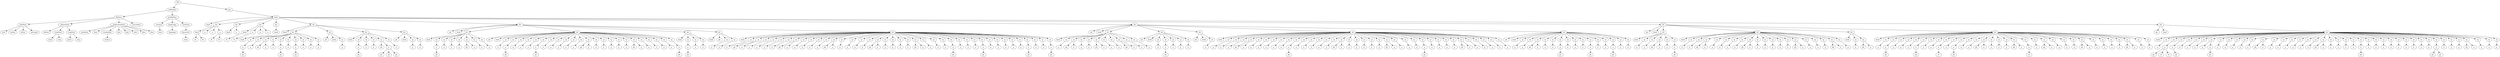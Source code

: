 digraph Tree {
	"t0" [label = "TEI"];
	"t1" [label = "teiHeader"];
	"t2" [label = "fileDesc"];
	"t3" [label = "titleStmt"];
	"t4" [label = "title"];
	"t5" [label = "author"];
	"t6" [label = "editor"];
	"t7" [label = "principal"];
	"t8" [label = "editionStmt"];
	"t9" [label = "edition"];
	"t10" [label = "respStmt"];
	"t11" [label = "name"];
	"t12" [label = "resp"];
	"t13" [label = "respStmt"];
	"t14" [label = "name"];
	"t15" [label = "resp"];
	"t16" [label = "publicationStmt"];
	"t17" [label = "publisher"];
	"t18" [label = "date"];
	"t19" [label = "availability"];
	"t20" [label = "licence"];
	"t21" [label = "idno"];
	"t22" [label = "idno"];
	"t23" [label = "idno"];
	"t24" [label = "idno"];
	"t25" [label = "idno"];
	"t26" [label = "sourceDesc"];
	"t27" [label = "profileDesc"];
	"t28" [label = "creation"];
	"t29" [label = "date"];
	"t30" [label = "langUsage"];
	"t31" [label = "language"];
	"t32" [label = "textClass"];
	"t33" [label = "keywords"];
	"t34" [label = "term"];
	"t35" [label = "text"];
	"t36" [label = "body"];
	"t37" [label = "head"];
	"t38" [label = "div"];
	"t39" [label = "head"];
	"t40" [label = "lb"];
	"t41" [label = "lb"];
	"t42" [label = "p"];
	"t43" [label = "p"];
	"t44" [label = "p"];
	"t45" [label = "lb"];
	"t46" [label = "lb"];
	"t47" [label = "div"];
	"t48" [label = "head"];
	"t49" [label = "p"];
	"t50" [label = "div"];
	"t51" [label = "head"];
	"t52" [label = "lb"];
	"t53" [label = "p"];
	"t54" [label = "hi"];
	"t55" [label = "p"];
	"t56" [label = "p"];
	"t57" [label = "div"];
	"t58" [label = "head"];
	"t59" [label = "div"];
	"t60" [label = "head"];
	"t61" [label = "div"];
	"t62" [label = "head"];
	"t63" [label = "sp"];
	"t64" [label = "p"];
	"t65" [label = "pb"];
	"t66" [label = "sp"];
	"t67" [label = "p"];
	"t68" [label = "sp"];
	"t69" [label = "pb"];
	"t70" [label = "p"];
	"t71" [label = "sp"];
	"t72" [label = "p"];
	"t73" [label = "sp"];
	"t74" [label = "p"];
	"t75" [label = "pb"];
	"t76" [label = "sp"];
	"t77" [label = "p"];
	"t78" [label = "sp"];
	"t79" [label = "p"];
	"t80" [label = "pb"];
	"t81" [label = "sp"];
	"t82" [label = "p"];
	"t83" [label = "sp"];
	"t84" [label = "p"];
	"t85" [label = "sp"];
	"t86" [label = "p"];
	"t87" [label = "div"];
	"t88" [label = "pb"];
	"t89" [label = "head"];
	"t90" [label = "sp"];
	"t91" [label = "p"];
	"t92" [label = "div"];
	"t93" [label = "head"];
	"t94" [label = "sp"];
	"t95" [label = "p"];
	"t96" [label = "pb"];
	"t97" [label = "sp"];
	"t98" [label = "p"];
	"t99" [label = "sp"];
	"t100" [label = "p"];
	"t101" [label = "sp"];
	"t102" [label = "pb"];
	"t103" [label = "p"];
	"t104" [label = "pb"];
	"t105" [label = "pb"];
	"t106" [label = "pb"];
	"t107" [label = "sp"];
	"t108" [label = "p"];
	"t109" [label = "div"];
	"t110" [label = "pb"];
	"t111" [label = "head"];
	"t112" [label = "sp"];
	"t113" [label = "p"];
	"t114" [label = "sp"];
	"t115" [label = "p"];
	"t116" [label = "div"];
	"t117" [label = "pb"];
	"t118" [label = "head"];
	"t119" [label = "div"];
	"t120" [label = "head"];
	"t121" [label = "sp"];
	"t122" [label = "p"];
	"t123" [label = "pb"];
	"t124" [label = "sp"];
	"t125" [label = "p"];
	"t126" [label = "sp"];
	"t127" [label = "p"];
	"t128" [label = "sp"];
	"t129" [label = "p"];
	"t130" [label = "sp"];
	"t131" [label = "pb"];
	"t132" [label = "p"];
	"t133" [label = "sp"];
	"t134" [label = "p"];
	"t135" [label = "sp"];
	"t136" [label = "p"];
	"t137" [label = "div"];
	"t138" [label = "pb"];
	"t139" [label = "head"];
	"t140" [label = "sp"];
	"t141" [label = "p"];
	"t142" [label = "sp"];
	"t143" [label = "p"];
	"t144" [label = "pb"];
	"t145" [label = "sp"];
	"t146" [label = "p"];
	"t147" [label = "sp"];
	"t148" [label = "p"];
	"t149" [label = "sp"];
	"t150" [label = "p"];
	"t151" [label = "sp"];
	"t152" [label = "p"];
	"t153" [label = "pb"];
	"t154" [label = "sp"];
	"t155" [label = "p"];
	"t156" [label = "sp"];
	"t157" [label = "p"];
	"t158" [label = "sp"];
	"t159" [label = "p"];
	"t160" [label = "sp"];
	"t161" [label = "p"];
	"t162" [label = "sp"];
	"t163" [label = "p"];
	"t164" [label = "sp"];
	"t165" [label = "pb"];
	"t166" [label = "p"];
	"t167" [label = "sp"];
	"t168" [label = "p"];
	"t169" [label = "sp"];
	"t170" [label = "p"];
	"t171" [label = "sp"];
	"t172" [label = "p"];
	"t173" [label = "sp"];
	"t174" [label = "p"];
	"t175" [label = "sp"];
	"t176" [label = "p"];
	"t177" [label = "sp"];
	"t178" [label = "pb"];
	"t179" [label = "p"];
	"t180" [label = "sp"];
	"t181" [label = "p"];
	"t182" [label = "sp"];
	"t183" [label = "p"];
	"t184" [label = "sp"];
	"t185" [label = "p"];
	"t186" [label = "sp"];
	"t187" [label = "p"];
	"t188" [label = "sp"];
	"t189" [label = "p"];
	"t190" [label = "pb"];
	"t191" [label = "div"];
	"t192" [label = "head"];
	"t193" [label = "sp"];
	"t194" [label = "p"];
	"t195" [label = "pb"];
	"t196" [label = "sp"];
	"t197" [label = "p"];
	"t198" [label = "sp"];
	"t199" [label = "p"];
	"t200" [label = "div"];
	"t201" [label = "head"];
	"t202" [label = "pb"];
	"t203" [label = "sp"];
	"t204" [label = "p"];
	"t205" [label = "sp"];
	"t206" [label = "p"];
	"t207" [label = "div"];
	"t208" [label = "head"];
	"t209" [label = "sp"];
	"t210" [label = "p"];
	"t211" [label = "sp"];
	"t212" [label = "pb"];
	"t213" [label = "p"];
	"t214" [label = "sp"];
	"t215" [label = "p"];
	"t216" [label = "sp"];
	"t217" [label = "p"];
	"t218" [label = "sp"];
	"t219" [label = "p"];
	"t220" [label = "sp"];
	"t221" [label = "p"];
	"t222" [label = "sp"];
	"t223" [label = "pb"];
	"t224" [label = "p"];
	"t225" [label = "sp"];
	"t226" [label = "p"];
	"t227" [label = "sp"];
	"t228" [label = "p"];
	"t229" [label = "sp"];
	"t230" [label = "p"];
	"t231" [label = "sp"];
	"t232" [label = "p"];
	"t233" [label = "sp"];
	"t234" [label = "pb"];
	"t235" [label = "p"];
	"t236" [label = "sp"];
	"t237" [label = "p"];
	"t238" [label = "sp"];
	"t239" [label = "p"];
	"t240" [label = "sp"];
	"t241" [label = "p"];
	"t242" [label = "sp"];
	"t243" [label = "p"];
	"t244" [label = "sp"];
	"t245" [label = "pb"];
	"t246" [label = "p"];
	"t247" [label = "sp"];
	"t248" [label = "p"];
	"t249" [label = "sp"];
	"t250" [label = "p"];
	"t251" [label = "sp"];
	"t252" [label = "p"];
	"t253" [label = "sp"];
	"t254" [label = "p"];
	"t255" [label = "sp"];
	"t256" [label = "pb"];
	"t257" [label = "p"];
	"t258" [label = "sp"];
	"t259" [label = "p"];
	"t260" [label = "sp"];
	"t261" [label = "p"];
	"t262" [label = "sp"];
	"t263" [label = "p"];
	"t264" [label = "sp"];
	"t265" [label = "p"];
	"t266" [label = "pb"];
	"t267" [label = "sp"];
	"t268" [label = "p"];
	"t269" [label = "sp"];
	"t270" [label = "p"];
	"t271" [label = "sp"];
	"t272" [label = "p"];
	"t273" [label = "sp"];
	"t274" [label = "p"];
	"t275" [label = "pb"];
	"t276" [label = "sp"];
	"t277" [label = "p"];
	"t278" [label = "sp"];
	"t279" [label = "p"];
	"t280" [label = "sp"];
	"t281" [label = "p"];
	"t282" [label = "sp"];
	"t283" [label = "p"];
	"t284" [label = "sp"];
	"t285" [label = "p"];
	"t286" [label = "sp"];
	"t287" [label = "p"];
	"t288" [label = "pb"];
	"t289" [label = "sp"];
	"t290" [label = "p"];
	"t291" [label = "sp"];
	"t292" [label = "p"];
	"t293" [label = "sp"];
	"t294" [label = "p"];
	"t295" [label = "pb"];
	"t296" [label = "div"];
	"t297" [label = "pb"];
	"t298" [label = "head"];
	"t299" [label = "div"];
	"t300" [label = "head"];
	"t301" [label = "sp"];
	"t302" [label = "p"];
	"t303" [label = "sp"];
	"t304" [label = "pb"];
	"t305" [label = "p"];
	"t306" [label = "sp"];
	"t307" [label = "p"];
	"t308" [label = "sp"];
	"t309" [label = "p"];
	"t310" [label = "sp"];
	"t311" [label = "pb"];
	"t312" [label = "p"];
	"t313" [label = "sp"];
	"t314" [label = "p"];
	"t315" [label = "sp"];
	"t316" [label = "p"];
	"t317" [label = "sp"];
	"t318" [label = "pb"];
	"t319" [label = "p"];
	"t320" [label = "sp"];
	"t321" [label = "p"];
	"t322" [label = "sp"];
	"t323" [label = "p"];
	"t324" [label = "div"];
	"t325" [label = "pb"];
	"t326" [label = "head"];
	"t327" [label = "sp"];
	"t328" [label = "p"];
	"t329" [label = "sp"];
	"t330" [label = "p"];
	"t331" [label = "pb"];
	"t332" [label = "sp"];
	"t333" [label = "p"];
	"t334" [label = "sp"];
	"t335" [label = "p"];
	"t336" [label = "sp"];
	"t337" [label = "p"];
	"t338" [label = "div"];
	"t339" [label = "pb"];
	"t340" [label = "head"];
	"t341" [label = "sp"];
	"t342" [label = "p"];
	"t343" [label = "div"];
	"t344" [label = "head"];
	"t345" [label = "sp"];
	"t346" [label = "p"];
	"t347" [label = "sp"];
	"t348" [label = "p"];
	"t349" [label = "sp"];
	"t350" [label = "p"];
	"t351" [label = "sp"];
	"t352" [label = "pb"];
	"t353" [label = "p"];
	"t354" [label = "sp"];
	"t355" [label = "p"];
	"t356" [label = "sp"];
	"t357" [label = "p"];
	"t358" [label = "sp"];
	"t359" [label = "p"];
	"t360" [label = "sp"];
	"t361" [label = "p"];
	"t362" [label = "sp"];
	"t363" [label = "p"];
	"t364" [label = "sp"];
	"t365" [label = "p"];
	"t366" [label = "pb"];
	"t367" [label = "sp"];
	"t368" [label = "p"];
	"t369" [label = "sp"];
	"t370" [label = "p"];
	"t371" [label = "sp"];
	"t372" [label = "p"];
	"t373" [label = "sp"];
	"t374" [label = "p"];
	"t375" [label = "sp"];
	"t376" [label = "p"];
	"t377" [label = "sp"];
	"t378" [label = "pb"];
	"t379" [label = "p"];
	"t380" [label = "sp"];
	"t381" [label = "p"];
	"t382" [label = "sp"];
	"t383" [label = "p"];
	"t384" [label = "sp"];
	"t385" [label = "p"];
	"t386" [label = "sp"];
	"t387" [label = "p"];
	"t388" [label = "sp"];
	"t389" [label = "p"];
	"t390" [label = "sp"];
	"t391" [label = "pb"];
	"t392" [label = "p"];
	"t393" [label = "sp"];
	"t394" [label = "p"];
	"t395" [label = "sp"];
	"t396" [label = "p"];
	"t397" [label = "sp"];
	"t398" [label = "p"];
	"t399" [label = "sp"];
	"t400" [label = "p"];
	"t401" [label = "pb"];
	"t402" [label = "sp"];
	"t403" [label = "p"];
	"t404" [label = "sp"];
	"t405" [label = "p"];
	"t406" [label = "sp"];
	"t407" [label = "p"];
	"t408" [label = "sp"];
	"t409" [label = "p"];
	"t410" [label = "sp"];
	"t411" [label = "pb"];
	"t412" [label = "p"];
	"t413" [label = "sp"];
	"t414" [label = "p"];
	"t415" [label = "sp"];
	"t416" [label = "p"];
	"t417" [label = "sp"];
	"t418" [label = "p"];
	"t419" [label = "sp"];
	"t420" [label = "p"];
	"t421" [label = "sp"];
	"t422" [label = "p"];
	"t423" [label = "div"];
	"t424" [label = "pb"];
	"t425" [label = "head"];
	"t426" [label = "sp"];
	"t427" [label = "p"];
	"t428" [label = "sp"];
	"t429" [label = "p"];
	"t430" [label = "sp"];
	"t431" [label = "pb"];
	"t432" [label = "p"];
	"t433" [label = "sp"];
	"t434" [label = "p"];
	"t435" [label = "sp"];
	"t436" [label = "p"];
	"t437" [label = "sp"];
	"t438" [label = "p"];
	"t439" [label = "pb"];
	"t440" [label = "sp"];
	"t441" [label = "p"];
	"t442" [label = "sp"];
	"t443" [label = "p"];
	"t444" [label = "sp"];
	"t445" [label = "p"];
	"t446" [label = "sp"];
	"t447" [label = "p"];
	"t448" [label = "pb"];
	"t449" [label = "sp"];
	"t450" [label = "p"];
	"t451" [label = "sp"];
	"t452" [label = "p"];
	"t453" [label = "sp"];
	"t454" [label = "p"];
	"t455" [label = "pb"];
	"t456" [label = "sp"];
	"t457" [label = "p"];
	"t458" [label = "sp"];
	"t459" [label = "p"];
	"t460" [label = "div"];
	"t461" [label = "pb"];
	"t462" [label = "head"];
	"t463" [label = "div"];
	"t464" [label = "head"];
	"t465" [label = "sp"];
	"t466" [label = "p"];
	"t467" [label = "sp"];
	"t468" [label = "p"];
	"t469" [label = "sp"];
	"t470" [label = "pb"];
	"t471" [label = "p"];
	"t472" [label = "sp"];
	"t473" [label = "p"];
	"t474" [label = "sp"];
	"t475" [label = "p"];
	"t476" [label = "pb"];
	"t477" [label = "div"];
	"t478" [label = "head"];
	"t479" [label = "sp"];
	"t480" [label = "p"];
	"t481" [label = "sp"];
	"t482" [label = "p"];
	"t483" [label = "sp"];
	"t484" [label = "pb"];
	"t485" [label = "p"];
	"t486" [label = "sp"];
	"t487" [label = "p"];
	"t488" [label = "sp"];
	"t489" [label = "p"];
	"t490" [label = "sp"];
	"t491" [label = "p"];
	"t492" [label = "sp"];
	"t493" [label = "p"];
	"t494" [label = "sp"];
	"t495" [label = "pb"];
	"t496" [label = "p"];
	"t497" [label = "sp"];
	"t498" [label = "p"];
	"t499" [label = "sp"];
	"t500" [label = "p"];
	"t501" [label = "sp"];
	"t502" [label = "p"];
	"t503" [label = "sp"];
	"t504" [label = "p"];
	"t505" [label = "sp"];
	"t506" [label = "p"];
	"t507" [label = "sp"];
	"t508" [label = "pb"];
	"t509" [label = "p"];
	"t510" [label = "sp"];
	"t511" [label = "p"];
	"t512" [label = "sp"];
	"t513" [label = "p"];
	"t514" [label = "sp"];
	"t515" [label = "p"];
	"t516" [label = "sp"];
	"t517" [label = "pb"];
	"t518" [label = "p"];
	"t519" [label = "sp"];
	"t520" [label = "p"];
	"t521" [label = "div"];
	"t522" [label = "head"];
	"t523" [label = "sp"];
	"t524" [label = "p"];
	"t525" [label = "sp"];
	"t526" [label = "pb"];
	"t527" [label = "p"];
	"t528" [label = "div"];
	"t529" [label = "head"];
	"t530" [label = "sp"];
	"t531" [label = "p"];
	"t532" [label = "sp"];
	"t533" [label = "p"];
	"t534" [label = "pb"];
	"t535" [label = "sp"];
	"t536" [label = "p"];
	"t537" [label = "sp"];
	"t538" [label = "p"];
	"t539" [label = "sp"];
	"t540" [label = "p"];
	"t541" [label = "sp"];
	"t542" [label = "p"];
	"t543" [label = "pb"];
	"t544" [label = "sp"];
	"t545" [label = "p"];
	"t546" [label = "sp"];
	"t547" [label = "p"];
	"t548" [label = "sp"];
	"t549" [label = "p"];
	"t550" [label = "hi"];
	"t551" [label = "sp"];
	"t552" [label = "p"];
	"t553" [label = "sp"];
	"t554" [label = "p"];
	"t555" [label = "pb"];
	"t556" [label = "sp"];
	"t557" [label = "p"];
	"t558" [label = "sp"];
	"t559" [label = "p"];
	"t560" [label = "sp"];
	"t561" [label = "pb"];
	"t562" [label = "p"];
	"t563" [label = "sp"];
	"t564" [label = "p"];
	"t565" [label = "sp"];
	"t566" [label = "p"];
	"t567" [label = "sp"];
	"t568" [label = "p"];
	"t569" [label = "sp"];
	"t570" [label = "pb"];
	"t571" [label = "p"];
	"t572" [label = "sp"];
	"t573" [label = "p"];
	"t574" [label = "hi"];
	"t575" [label = "sp"];
	"t576" [label = "p"];
	"t577" [label = "sp"];
	"t578" [label = "pb"];
	"t579" [label = "p"];
	"t580" [label = "sp"];
	"t581" [label = "p"];
	"t582" [label = "sp"];
	"t583" [label = "p"];
	"t584" [label = "sp"];
	"t585" [label = "p"];
	"t586" [label = "sp"];
	"t587" [label = "pb"];
	"t588" [label = "p"];
	"t589" [label = "sp"];
	"t590" [label = "p"];
	"t591" [label = "sp"];
	"t592" [label = "p"];
	"t593" [label = "sp"];
	"t594" [label = "p"];
	"t595" [label = "sp"];
	"t596" [label = "p"];
	"t597" [label = "sp"];
	"t598" [label = "pb"];
	"t599" [label = "p"];
	"t600" [label = "sp"];
	"t601" [label = "p"];
	"t602" [label = "sp"];
	"t603" [label = "p"];
	"t604" [label = "div"];
	"t605" [label = "pb"];
	"t606" [label = "head"];
	"t607" [label = "div"];
	"t608" [label = "head"];
	"t609" [label = "sp"];
	"t610" [label = "p"];
	"t611" [label = "sp"];
	"t612" [label = "p"];
	"t613" [label = "pb"];
	"t614" [label = "hi"];
	"t615" [label = "hi"];
	"t616" [label = "sp"];
	"t617" [label = "p"];
	"t618" [label = "pb"];
	"t619" [label = "sp"];
	"t620" [label = "p"];
	"t621" [label = "sp"];
	"t622" [label = "p"];
	"t623" [label = "sp"];
	"t624" [label = "p"];
	"t625" [label = "sp"];
	"t626" [label = "p"];
	"t627" [label = "p"];
	"t628" [label = "pb"];
	"t629" [label = "sp"];
	"t630" [label = "p"];
	"t631" [label = "sp"];
	"t632" [label = "p"];
	"t633" [label = "sp"];
	"t634" [label = "p"];
	"t635" [label = "sp"];
	"t636" [label = "p"];
	"t637" [label = "sp"];
	"t638" [label = "p"];
	"t639" [label = "sp"];
	"t640" [label = "pb"];
	"t641" [label = "p"];
	"t642" [label = "sp"];
	"t643" [label = "p"];
	"t644" [label = "sp"];
	"t645" [label = "p"];
	"t646" [label = "sp"];
	"t647" [label = "p"];
	"t648" [label = "sp"];
	"t649" [label = "p"];
	"t650" [label = "sp"];
	"t651" [label = "p"];
	"t652" [label = "sp"];
	"t653" [label = "p"];
	"t654" [label = "sp"];
	"t655" [label = "pb"];
	"t656" [label = "p"];
	"t657" [label = "sp"];
	"t658" [label = "p"];
	"t659" [label = "sp"];
	"t660" [label = "p"];
	"t661" [label = "sp"];
	"t662" [label = "p"];
	"t663" [label = "sp"];
	"t664" [label = "p"];
	"t665" [label = "sp"];
	"t666" [label = "p"];
	"t667" [label = "pb"];
	"t668" [label = "sp"];
	"t669" [label = "p"];
	"t670" [label = "sp"];
	"t671" [label = "p"];
	"t672" [label = "sp"];
	"t673" [label = "p"];
	"t674" [label = "sp"];
	"t675" [label = "p"];
	"t676" [label = "sp"];
	"t677" [label = "p"];
	"t678" [label = "sp"];
	"t679" [label = "p"];
	"t680" [label = "sp"];
	"t681" [label = "p"];
	"t682" [label = "sp"];
	"t683" [label = "p"];
	"t684" [label = "sp"];
	"t685" [label = "p"];
	"t686" [label = "sp"];
	"t687" [label = "p"];
	"t688" [label = "pb"];
	"t689" [label = "pb"];
	"t690" [label = "sp"];
	"t691" [label = "p"];
	"t692" [label = "sp"];
	"t693" [label = "p"];
	"t694" [label = "sp"];
	"t695" [label = "p"];
	"t696" [label = "sp"];
	"t697" [label = "pb"];
	"t698" [label = "p"];
	"t699" [label = "sp"];
	"t700" [label = "p"];
	"t701" [label = "sp"];
	"t702" [label = "p"];
	"t703" [label = "sp"];
	"t704" [label = "p"];
	"t0" -> "t1";
	"t1" -> "t2";
	"t2" -> "t3";
	"t3" -> "t4";
	"t3" -> "t5";
	"t3" -> "t6";
	"t3" -> "t7";
	"t2" -> "t8";
	"t8" -> "t9";
	"t8" -> "t10";
	"t10" -> "t11";
	"t10" -> "t12";
	"t8" -> "t13";
	"t13" -> "t14";
	"t13" -> "t15";
	"t2" -> "t16";
	"t16" -> "t17";
	"t16" -> "t18";
	"t16" -> "t19";
	"t19" -> "t20";
	"t16" -> "t21";
	"t16" -> "t22";
	"t16" -> "t23";
	"t16" -> "t24";
	"t16" -> "t25";
	"t2" -> "t26";
	"t1" -> "t27";
	"t27" -> "t28";
	"t28" -> "t29";
	"t27" -> "t30";
	"t30" -> "t31";
	"t27" -> "t32";
	"t32" -> "t33";
	"t33" -> "t34";
	"t0" -> "t35";
	"t35" -> "t36";
	"t36" -> "t37";
	"t36" -> "t38";
	"t38" -> "t39";
	"t39" -> "t40";
	"t39" -> "t41";
	"t38" -> "t42";
	"t38" -> "t43";
	"t38" -> "t44";
	"t44" -> "t45";
	"t44" -> "t46";
	"t36" -> "t47";
	"t47" -> "t48";
	"t47" -> "t49";
	"t36" -> "t50";
	"t50" -> "t51";
	"t51" -> "t52";
	"t50" -> "t53";
	"t53" -> "t54";
	"t50" -> "t55";
	"t50" -> "t56";
	"t36" -> "t57";
	"t57" -> "t58";
	"t36" -> "t59";
	"t59" -> "t60";
	"t59" -> "t61";
	"t61" -> "t62";
	"t61" -> "t63";
	"t63" -> "t64";
	"t64" -> "t65";
	"t61" -> "t66";
	"t66" -> "t67";
	"t61" -> "t68";
	"t68" -> "t69";
	"t68" -> "t70";
	"t61" -> "t71";
	"t71" -> "t72";
	"t61" -> "t73";
	"t73" -> "t74";
	"t74" -> "t75";
	"t61" -> "t76";
	"t76" -> "t77";
	"t61" -> "t78";
	"t78" -> "t79";
	"t79" -> "t80";
	"t61" -> "t81";
	"t81" -> "t82";
	"t61" -> "t83";
	"t83" -> "t84";
	"t61" -> "t85";
	"t85" -> "t86";
	"t59" -> "t87";
	"t87" -> "t88";
	"t87" -> "t89";
	"t87" -> "t90";
	"t90" -> "t91";
	"t59" -> "t92";
	"t92" -> "t93";
	"t92" -> "t94";
	"t94" -> "t95";
	"t95" -> "t96";
	"t92" -> "t97";
	"t97" -> "t98";
	"t92" -> "t99";
	"t99" -> "t100";
	"t92" -> "t101";
	"t101" -> "t102";
	"t101" -> "t103";
	"t103" -> "t104";
	"t103" -> "t105";
	"t103" -> "t106";
	"t92" -> "t107";
	"t107" -> "t108";
	"t59" -> "t109";
	"t109" -> "t110";
	"t109" -> "t111";
	"t109" -> "t112";
	"t112" -> "t113";
	"t109" -> "t114";
	"t114" -> "t115";
	"t36" -> "t116";
	"t116" -> "t117";
	"t116" -> "t118";
	"t116" -> "t119";
	"t119" -> "t120";
	"t119" -> "t121";
	"t121" -> "t122";
	"t122" -> "t123";
	"t119" -> "t124";
	"t124" -> "t125";
	"t119" -> "t126";
	"t126" -> "t127";
	"t119" -> "t128";
	"t128" -> "t129";
	"t119" -> "t130";
	"t130" -> "t131";
	"t130" -> "t132";
	"t119" -> "t133";
	"t133" -> "t134";
	"t119" -> "t135";
	"t135" -> "t136";
	"t116" -> "t137";
	"t137" -> "t138";
	"t137" -> "t139";
	"t137" -> "t140";
	"t140" -> "t141";
	"t137" -> "t142";
	"t142" -> "t143";
	"t143" -> "t144";
	"t137" -> "t145";
	"t145" -> "t146";
	"t137" -> "t147";
	"t147" -> "t148";
	"t137" -> "t149";
	"t149" -> "t150";
	"t137" -> "t151";
	"t151" -> "t152";
	"t152" -> "t153";
	"t137" -> "t154";
	"t154" -> "t155";
	"t137" -> "t156";
	"t156" -> "t157";
	"t137" -> "t158";
	"t158" -> "t159";
	"t137" -> "t160";
	"t160" -> "t161";
	"t137" -> "t162";
	"t162" -> "t163";
	"t137" -> "t164";
	"t164" -> "t165";
	"t164" -> "t166";
	"t137" -> "t167";
	"t167" -> "t168";
	"t137" -> "t169";
	"t169" -> "t170";
	"t137" -> "t171";
	"t171" -> "t172";
	"t137" -> "t173";
	"t173" -> "t174";
	"t137" -> "t175";
	"t175" -> "t176";
	"t137" -> "t177";
	"t177" -> "t178";
	"t177" -> "t179";
	"t137" -> "t180";
	"t180" -> "t181";
	"t137" -> "t182";
	"t182" -> "t183";
	"t137" -> "t184";
	"t184" -> "t185";
	"t137" -> "t186";
	"t186" -> "t187";
	"t137" -> "t188";
	"t188" -> "t189";
	"t189" -> "t190";
	"t116" -> "t191";
	"t191" -> "t192";
	"t191" -> "t193";
	"t193" -> "t194";
	"t194" -> "t195";
	"t191" -> "t196";
	"t196" -> "t197";
	"t191" -> "t198";
	"t198" -> "t199";
	"t116" -> "t200";
	"t200" -> "t201";
	"t200" -> "t202";
	"t200" -> "t203";
	"t203" -> "t204";
	"t200" -> "t205";
	"t205" -> "t206";
	"t116" -> "t207";
	"t207" -> "t208";
	"t207" -> "t209";
	"t209" -> "t210";
	"t207" -> "t211";
	"t211" -> "t212";
	"t211" -> "t213";
	"t207" -> "t214";
	"t214" -> "t215";
	"t207" -> "t216";
	"t216" -> "t217";
	"t207" -> "t218";
	"t218" -> "t219";
	"t207" -> "t220";
	"t220" -> "t221";
	"t207" -> "t222";
	"t222" -> "t223";
	"t222" -> "t224";
	"t207" -> "t225";
	"t225" -> "t226";
	"t207" -> "t227";
	"t227" -> "t228";
	"t207" -> "t229";
	"t229" -> "t230";
	"t207" -> "t231";
	"t231" -> "t232";
	"t207" -> "t233";
	"t233" -> "t234";
	"t233" -> "t235";
	"t207" -> "t236";
	"t236" -> "t237";
	"t207" -> "t238";
	"t238" -> "t239";
	"t207" -> "t240";
	"t240" -> "t241";
	"t207" -> "t242";
	"t242" -> "t243";
	"t207" -> "t244";
	"t244" -> "t245";
	"t244" -> "t246";
	"t207" -> "t247";
	"t247" -> "t248";
	"t207" -> "t249";
	"t249" -> "t250";
	"t207" -> "t251";
	"t251" -> "t252";
	"t207" -> "t253";
	"t253" -> "t254";
	"t207" -> "t255";
	"t255" -> "t256";
	"t255" -> "t257";
	"t207" -> "t258";
	"t258" -> "t259";
	"t207" -> "t260";
	"t260" -> "t261";
	"t207" -> "t262";
	"t262" -> "t263";
	"t207" -> "t264";
	"t264" -> "t265";
	"t265" -> "t266";
	"t207" -> "t267";
	"t267" -> "t268";
	"t207" -> "t269";
	"t269" -> "t270";
	"t207" -> "t271";
	"t271" -> "t272";
	"t207" -> "t273";
	"t273" -> "t274";
	"t274" -> "t275";
	"t207" -> "t276";
	"t276" -> "t277";
	"t207" -> "t278";
	"t278" -> "t279";
	"t207" -> "t280";
	"t280" -> "t281";
	"t207" -> "t282";
	"t282" -> "t283";
	"t207" -> "t284";
	"t284" -> "t285";
	"t207" -> "t286";
	"t286" -> "t287";
	"t287" -> "t288";
	"t207" -> "t289";
	"t289" -> "t290";
	"t207" -> "t291";
	"t291" -> "t292";
	"t207" -> "t293";
	"t293" -> "t294";
	"t294" -> "t295";
	"t36" -> "t296";
	"t296" -> "t297";
	"t296" -> "t298";
	"t296" -> "t299";
	"t299" -> "t300";
	"t299" -> "t301";
	"t301" -> "t302";
	"t299" -> "t303";
	"t303" -> "t304";
	"t303" -> "t305";
	"t299" -> "t306";
	"t306" -> "t307";
	"t299" -> "t308";
	"t308" -> "t309";
	"t299" -> "t310";
	"t310" -> "t311";
	"t310" -> "t312";
	"t299" -> "t313";
	"t313" -> "t314";
	"t299" -> "t315";
	"t315" -> "t316";
	"t299" -> "t317";
	"t317" -> "t318";
	"t317" -> "t319";
	"t299" -> "t320";
	"t320" -> "t321";
	"t299" -> "t322";
	"t322" -> "t323";
	"t296" -> "t324";
	"t324" -> "t325";
	"t324" -> "t326";
	"t324" -> "t327";
	"t327" -> "t328";
	"t324" -> "t329";
	"t329" -> "t330";
	"t330" -> "t331";
	"t324" -> "t332";
	"t332" -> "t333";
	"t324" -> "t334";
	"t334" -> "t335";
	"t324" -> "t336";
	"t336" -> "t337";
	"t296" -> "t338";
	"t338" -> "t339";
	"t338" -> "t340";
	"t338" -> "t341";
	"t341" -> "t342";
	"t296" -> "t343";
	"t343" -> "t344";
	"t343" -> "t345";
	"t345" -> "t346";
	"t343" -> "t347";
	"t347" -> "t348";
	"t343" -> "t349";
	"t349" -> "t350";
	"t343" -> "t351";
	"t351" -> "t352";
	"t351" -> "t353";
	"t343" -> "t354";
	"t354" -> "t355";
	"t343" -> "t356";
	"t356" -> "t357";
	"t343" -> "t358";
	"t358" -> "t359";
	"t343" -> "t360";
	"t360" -> "t361";
	"t343" -> "t362";
	"t362" -> "t363";
	"t343" -> "t364";
	"t364" -> "t365";
	"t365" -> "t366";
	"t343" -> "t367";
	"t367" -> "t368";
	"t343" -> "t369";
	"t369" -> "t370";
	"t343" -> "t371";
	"t371" -> "t372";
	"t343" -> "t373";
	"t373" -> "t374";
	"t343" -> "t375";
	"t375" -> "t376";
	"t343" -> "t377";
	"t377" -> "t378";
	"t377" -> "t379";
	"t343" -> "t380";
	"t380" -> "t381";
	"t343" -> "t382";
	"t382" -> "t383";
	"t343" -> "t384";
	"t384" -> "t385";
	"t343" -> "t386";
	"t386" -> "t387";
	"t343" -> "t388";
	"t388" -> "t389";
	"t343" -> "t390";
	"t390" -> "t391";
	"t390" -> "t392";
	"t343" -> "t393";
	"t393" -> "t394";
	"t343" -> "t395";
	"t395" -> "t396";
	"t343" -> "t397";
	"t397" -> "t398";
	"t343" -> "t399";
	"t399" -> "t400";
	"t400" -> "t401";
	"t343" -> "t402";
	"t402" -> "t403";
	"t343" -> "t404";
	"t404" -> "t405";
	"t343" -> "t406";
	"t406" -> "t407";
	"t343" -> "t408";
	"t408" -> "t409";
	"t343" -> "t410";
	"t410" -> "t411";
	"t410" -> "t412";
	"t343" -> "t413";
	"t413" -> "t414";
	"t343" -> "t415";
	"t415" -> "t416";
	"t343" -> "t417";
	"t417" -> "t418";
	"t343" -> "t419";
	"t419" -> "t420";
	"t343" -> "t421";
	"t421" -> "t422";
	"t296" -> "t423";
	"t423" -> "t424";
	"t423" -> "t425";
	"t423" -> "t426";
	"t426" -> "t427";
	"t423" -> "t428";
	"t428" -> "t429";
	"t423" -> "t430";
	"t430" -> "t431";
	"t430" -> "t432";
	"t423" -> "t433";
	"t433" -> "t434";
	"t423" -> "t435";
	"t435" -> "t436";
	"t423" -> "t437";
	"t437" -> "t438";
	"t438" -> "t439";
	"t423" -> "t440";
	"t440" -> "t441";
	"t423" -> "t442";
	"t442" -> "t443";
	"t423" -> "t444";
	"t444" -> "t445";
	"t423" -> "t446";
	"t446" -> "t447";
	"t447" -> "t448";
	"t423" -> "t449";
	"t449" -> "t450";
	"t423" -> "t451";
	"t451" -> "t452";
	"t423" -> "t453";
	"t453" -> "t454";
	"t454" -> "t455";
	"t423" -> "t456";
	"t456" -> "t457";
	"t423" -> "t458";
	"t458" -> "t459";
	"t36" -> "t460";
	"t460" -> "t461";
	"t460" -> "t462";
	"t460" -> "t463";
	"t463" -> "t464";
	"t463" -> "t465";
	"t465" -> "t466";
	"t463" -> "t467";
	"t467" -> "t468";
	"t463" -> "t469";
	"t469" -> "t470";
	"t469" -> "t471";
	"t463" -> "t472";
	"t472" -> "t473";
	"t463" -> "t474";
	"t474" -> "t475";
	"t475" -> "t476";
	"t460" -> "t477";
	"t477" -> "t478";
	"t477" -> "t479";
	"t479" -> "t480";
	"t477" -> "t481";
	"t481" -> "t482";
	"t477" -> "t483";
	"t483" -> "t484";
	"t483" -> "t485";
	"t477" -> "t486";
	"t486" -> "t487";
	"t477" -> "t488";
	"t488" -> "t489";
	"t477" -> "t490";
	"t490" -> "t491";
	"t477" -> "t492";
	"t492" -> "t493";
	"t477" -> "t494";
	"t494" -> "t495";
	"t494" -> "t496";
	"t477" -> "t497";
	"t497" -> "t498";
	"t477" -> "t499";
	"t499" -> "t500";
	"t477" -> "t501";
	"t501" -> "t502";
	"t477" -> "t503";
	"t503" -> "t504";
	"t477" -> "t505";
	"t505" -> "t506";
	"t477" -> "t507";
	"t507" -> "t508";
	"t507" -> "t509";
	"t477" -> "t510";
	"t510" -> "t511";
	"t477" -> "t512";
	"t512" -> "t513";
	"t477" -> "t514";
	"t514" -> "t515";
	"t477" -> "t516";
	"t516" -> "t517";
	"t516" -> "t518";
	"t477" -> "t519";
	"t519" -> "t520";
	"t460" -> "t521";
	"t521" -> "t522";
	"t521" -> "t523";
	"t523" -> "t524";
	"t521" -> "t525";
	"t525" -> "t526";
	"t525" -> "t527";
	"t460" -> "t528";
	"t528" -> "t529";
	"t528" -> "t530";
	"t530" -> "t531";
	"t528" -> "t532";
	"t532" -> "t533";
	"t533" -> "t534";
	"t528" -> "t535";
	"t535" -> "t536";
	"t528" -> "t537";
	"t537" -> "t538";
	"t528" -> "t539";
	"t539" -> "t540";
	"t528" -> "t541";
	"t541" -> "t542";
	"t542" -> "t543";
	"t528" -> "t544";
	"t544" -> "t545";
	"t528" -> "t546";
	"t546" -> "t547";
	"t528" -> "t548";
	"t548" -> "t549";
	"t549" -> "t550";
	"t528" -> "t551";
	"t551" -> "t552";
	"t528" -> "t553";
	"t553" -> "t554";
	"t554" -> "t555";
	"t528" -> "t556";
	"t556" -> "t557";
	"t528" -> "t558";
	"t558" -> "t559";
	"t528" -> "t560";
	"t560" -> "t561";
	"t560" -> "t562";
	"t528" -> "t563";
	"t563" -> "t564";
	"t528" -> "t565";
	"t565" -> "t566";
	"t528" -> "t567";
	"t567" -> "t568";
	"t528" -> "t569";
	"t569" -> "t570";
	"t569" -> "t571";
	"t528" -> "t572";
	"t572" -> "t573";
	"t573" -> "t574";
	"t528" -> "t575";
	"t575" -> "t576";
	"t528" -> "t577";
	"t577" -> "t578";
	"t577" -> "t579";
	"t528" -> "t580";
	"t580" -> "t581";
	"t528" -> "t582";
	"t582" -> "t583";
	"t528" -> "t584";
	"t584" -> "t585";
	"t528" -> "t586";
	"t586" -> "t587";
	"t586" -> "t588";
	"t528" -> "t589";
	"t589" -> "t590";
	"t528" -> "t591";
	"t591" -> "t592";
	"t528" -> "t593";
	"t593" -> "t594";
	"t528" -> "t595";
	"t595" -> "t596";
	"t528" -> "t597";
	"t597" -> "t598";
	"t597" -> "t599";
	"t528" -> "t600";
	"t600" -> "t601";
	"t528" -> "t602";
	"t602" -> "t603";
	"t36" -> "t604";
	"t604" -> "t605";
	"t604" -> "t606";
	"t604" -> "t607";
	"t607" -> "t608";
	"t607" -> "t609";
	"t609" -> "t610";
	"t607" -> "t611";
	"t611" -> "t612";
	"t612" -> "t613";
	"t612" -> "t614";
	"t612" -> "t615";
	"t607" -> "t616";
	"t616" -> "t617";
	"t617" -> "t618";
	"t607" -> "t619";
	"t619" -> "t620";
	"t607" -> "t621";
	"t621" -> "t622";
	"t607" -> "t623";
	"t623" -> "t624";
	"t607" -> "t625";
	"t625" -> "t626";
	"t625" -> "t627";
	"t627" -> "t628";
	"t607" -> "t629";
	"t629" -> "t630";
	"t607" -> "t631";
	"t631" -> "t632";
	"t607" -> "t633";
	"t633" -> "t634";
	"t607" -> "t635";
	"t635" -> "t636";
	"t607" -> "t637";
	"t637" -> "t638";
	"t607" -> "t639";
	"t639" -> "t640";
	"t639" -> "t641";
	"t607" -> "t642";
	"t642" -> "t643";
	"t607" -> "t644";
	"t644" -> "t645";
	"t607" -> "t646";
	"t646" -> "t647";
	"t607" -> "t648";
	"t648" -> "t649";
	"t607" -> "t650";
	"t650" -> "t651";
	"t607" -> "t652";
	"t652" -> "t653";
	"t607" -> "t654";
	"t654" -> "t655";
	"t654" -> "t656";
	"t607" -> "t657";
	"t657" -> "t658";
	"t607" -> "t659";
	"t659" -> "t660";
	"t607" -> "t661";
	"t661" -> "t662";
	"t607" -> "t663";
	"t663" -> "t664";
	"t607" -> "t665";
	"t665" -> "t666";
	"t666" -> "t667";
	"t607" -> "t668";
	"t668" -> "t669";
	"t607" -> "t670";
	"t670" -> "t671";
	"t607" -> "t672";
	"t672" -> "t673";
	"t607" -> "t674";
	"t674" -> "t675";
	"t607" -> "t676";
	"t676" -> "t677";
	"t607" -> "t678";
	"t678" -> "t679";
	"t607" -> "t680";
	"t680" -> "t681";
	"t607" -> "t682";
	"t682" -> "t683";
	"t607" -> "t684";
	"t684" -> "t685";
	"t607" -> "t686";
	"t686" -> "t687";
	"t687" -> "t688";
	"t687" -> "t689";
	"t607" -> "t690";
	"t690" -> "t691";
	"t607" -> "t692";
	"t692" -> "t693";
	"t607" -> "t694";
	"t694" -> "t695";
	"t607" -> "t696";
	"t696" -> "t697";
	"t696" -> "t698";
	"t607" -> "t699";
	"t699" -> "t700";
	"t607" -> "t701";
	"t701" -> "t702";
	"t607" -> "t703";
	"t703" -> "t704";
}
